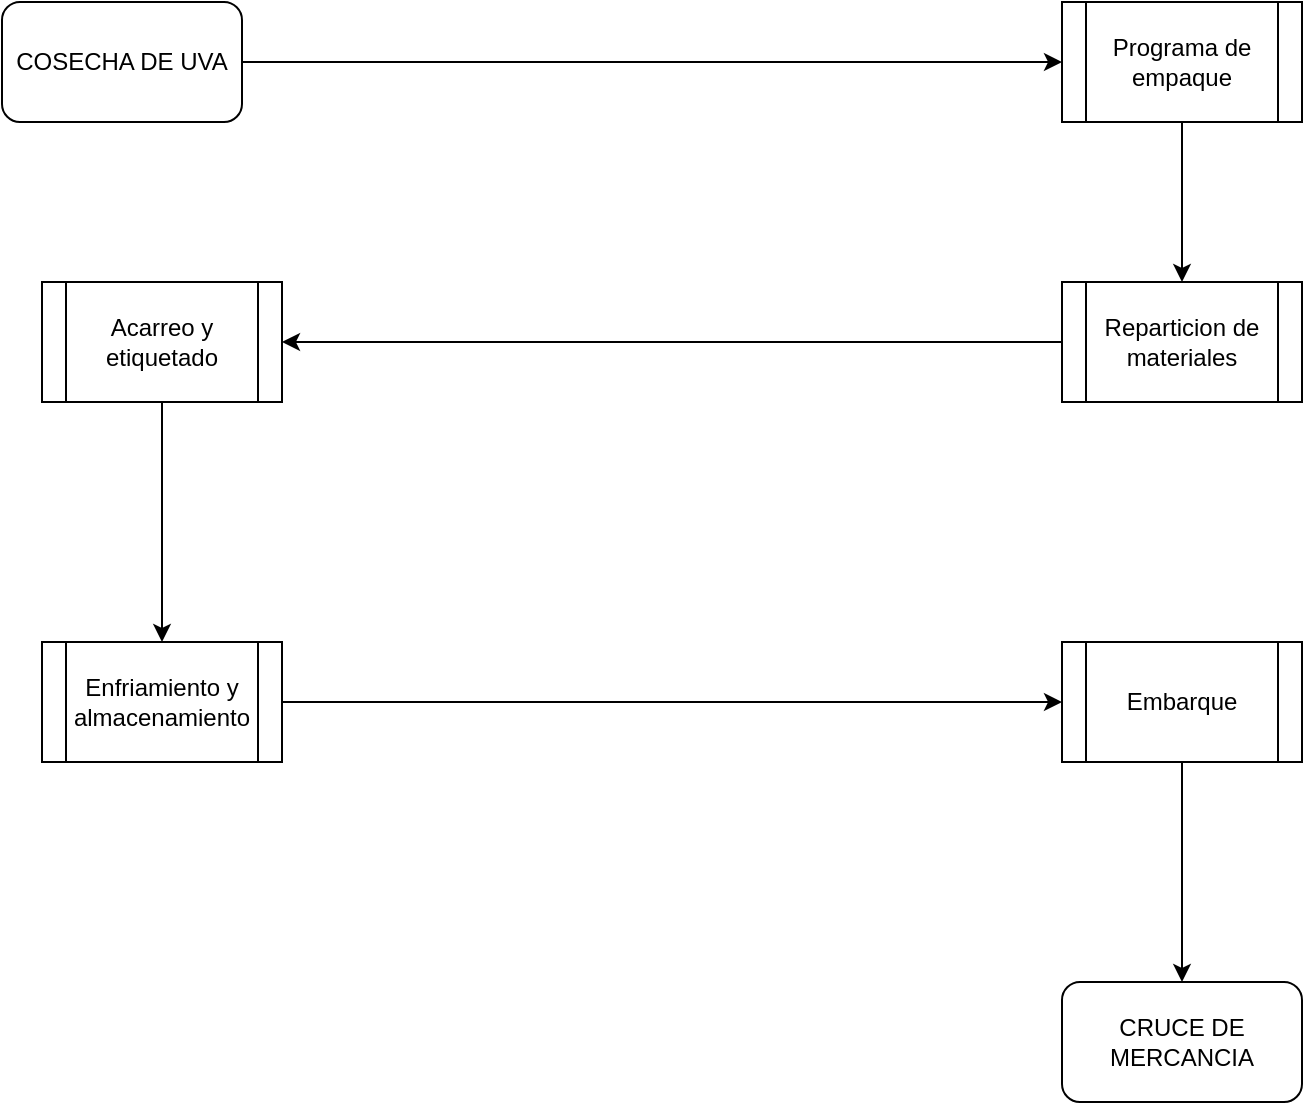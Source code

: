 <mxfile version="21.1.5" type="github">
  <diagram name="Página-1" id="lHuvHtWLIhKp1GGAbxEE">
    <mxGraphModel dx="1434" dy="756" grid="1" gridSize="10" guides="1" tooltips="1" connect="1" arrows="1" fold="1" page="1" pageScale="1" pageWidth="827" pageHeight="1169" math="0" shadow="0">
      <root>
        <mxCell id="0" />
        <mxCell id="1" parent="0" />
        <mxCell id="q5juR1d7up3BWvNGfW3k-5" style="edgeStyle=orthogonalEdgeStyle;rounded=0;orthogonalLoop=1;jettySize=auto;html=1;exitX=1;exitY=0.5;exitDx=0;exitDy=0;" edge="1" parent="1" source="q5juR1d7up3BWvNGfW3k-16">
          <mxGeometry relative="1" as="geometry">
            <mxPoint x="630" y="80" as="targetPoint" />
            <mxPoint x="220" y="80" as="sourcePoint" />
            <Array as="points" />
          </mxGeometry>
        </mxCell>
        <mxCell id="q5juR1d7up3BWvNGfW3k-7" style="edgeStyle=orthogonalEdgeStyle;rounded=0;orthogonalLoop=1;jettySize=auto;html=1;exitX=0.5;exitY=1;exitDx=0;exitDy=0;entryX=0.5;entryY=0;entryDx=0;entryDy=0;" edge="1" parent="1" source="q5juR1d7up3BWvNGfW3k-6" target="q5juR1d7up3BWvNGfW3k-8">
          <mxGeometry relative="1" as="geometry">
            <mxPoint x="410" y="270" as="targetPoint" />
            <Array as="points">
              <mxPoint x="690" y="170" />
              <mxPoint x="690" y="170" />
            </Array>
          </mxGeometry>
        </mxCell>
        <mxCell id="q5juR1d7up3BWvNGfW3k-6" value="Programa de empaque" style="shape=process;whiteSpace=wrap;html=1;backgroundOutline=1;" vertex="1" parent="1">
          <mxGeometry x="630" y="50" width="120" height="60" as="geometry" />
        </mxCell>
        <mxCell id="q5juR1d7up3BWvNGfW3k-9" style="edgeStyle=orthogonalEdgeStyle;rounded=0;orthogonalLoop=1;jettySize=auto;html=1;entryX=1;entryY=0.5;entryDx=0;entryDy=0;" edge="1" parent="1" source="q5juR1d7up3BWvNGfW3k-8" target="q5juR1d7up3BWvNGfW3k-10">
          <mxGeometry relative="1" as="geometry">
            <mxPoint x="410" y="400" as="targetPoint" />
          </mxGeometry>
        </mxCell>
        <mxCell id="q5juR1d7up3BWvNGfW3k-8" value="Reparticion de materiales" style="shape=process;whiteSpace=wrap;html=1;backgroundOutline=1;" vertex="1" parent="1">
          <mxGeometry x="630" y="190" width="120" height="60" as="geometry" />
        </mxCell>
        <mxCell id="q5juR1d7up3BWvNGfW3k-11" style="edgeStyle=orthogonalEdgeStyle;rounded=0;orthogonalLoop=1;jettySize=auto;html=1;exitX=0.5;exitY=1;exitDx=0;exitDy=0;entryX=0.5;entryY=0;entryDx=0;entryDy=0;" edge="1" parent="1" source="q5juR1d7up3BWvNGfW3k-10" target="q5juR1d7up3BWvNGfW3k-12">
          <mxGeometry relative="1" as="geometry">
            <mxPoint x="414" y="530" as="targetPoint" />
          </mxGeometry>
        </mxCell>
        <mxCell id="q5juR1d7up3BWvNGfW3k-10" value="Acarreo y etiquetado" style="shape=process;whiteSpace=wrap;html=1;backgroundOutline=1;" vertex="1" parent="1">
          <mxGeometry x="120" y="190" width="120" height="60" as="geometry" />
        </mxCell>
        <mxCell id="q5juR1d7up3BWvNGfW3k-14" style="edgeStyle=orthogonalEdgeStyle;rounded=0;orthogonalLoop=1;jettySize=auto;html=1;" edge="1" parent="1" source="q5juR1d7up3BWvNGfW3k-12" target="q5juR1d7up3BWvNGfW3k-13">
          <mxGeometry relative="1" as="geometry" />
        </mxCell>
        <mxCell id="q5juR1d7up3BWvNGfW3k-12" value="Enfriamiento y almacenamiento" style="shape=process;whiteSpace=wrap;html=1;backgroundOutline=1;" vertex="1" parent="1">
          <mxGeometry x="120" y="370" width="120" height="60" as="geometry" />
        </mxCell>
        <mxCell id="q5juR1d7up3BWvNGfW3k-15" style="edgeStyle=orthogonalEdgeStyle;rounded=0;orthogonalLoop=1;jettySize=auto;html=1;entryX=0.5;entryY=0;entryDx=0;entryDy=0;" edge="1" parent="1" source="q5juR1d7up3BWvNGfW3k-13" target="q5juR1d7up3BWvNGfW3k-17">
          <mxGeometry relative="1" as="geometry">
            <mxPoint x="690" y="530" as="targetPoint" />
          </mxGeometry>
        </mxCell>
        <mxCell id="q5juR1d7up3BWvNGfW3k-13" value="Embarque" style="shape=process;whiteSpace=wrap;html=1;backgroundOutline=1;" vertex="1" parent="1">
          <mxGeometry x="630" y="370" width="120" height="60" as="geometry" />
        </mxCell>
        <mxCell id="q5juR1d7up3BWvNGfW3k-16" value="COSECHA DE UVA" style="rounded=1;whiteSpace=wrap;html=1;" vertex="1" parent="1">
          <mxGeometry x="100" y="50" width="120" height="60" as="geometry" />
        </mxCell>
        <mxCell id="q5juR1d7up3BWvNGfW3k-17" value="CRUCE DE MERCANCIA" style="rounded=1;whiteSpace=wrap;html=1;" vertex="1" parent="1">
          <mxGeometry x="630" y="540" width="120" height="60" as="geometry" />
        </mxCell>
      </root>
    </mxGraphModel>
  </diagram>
</mxfile>
